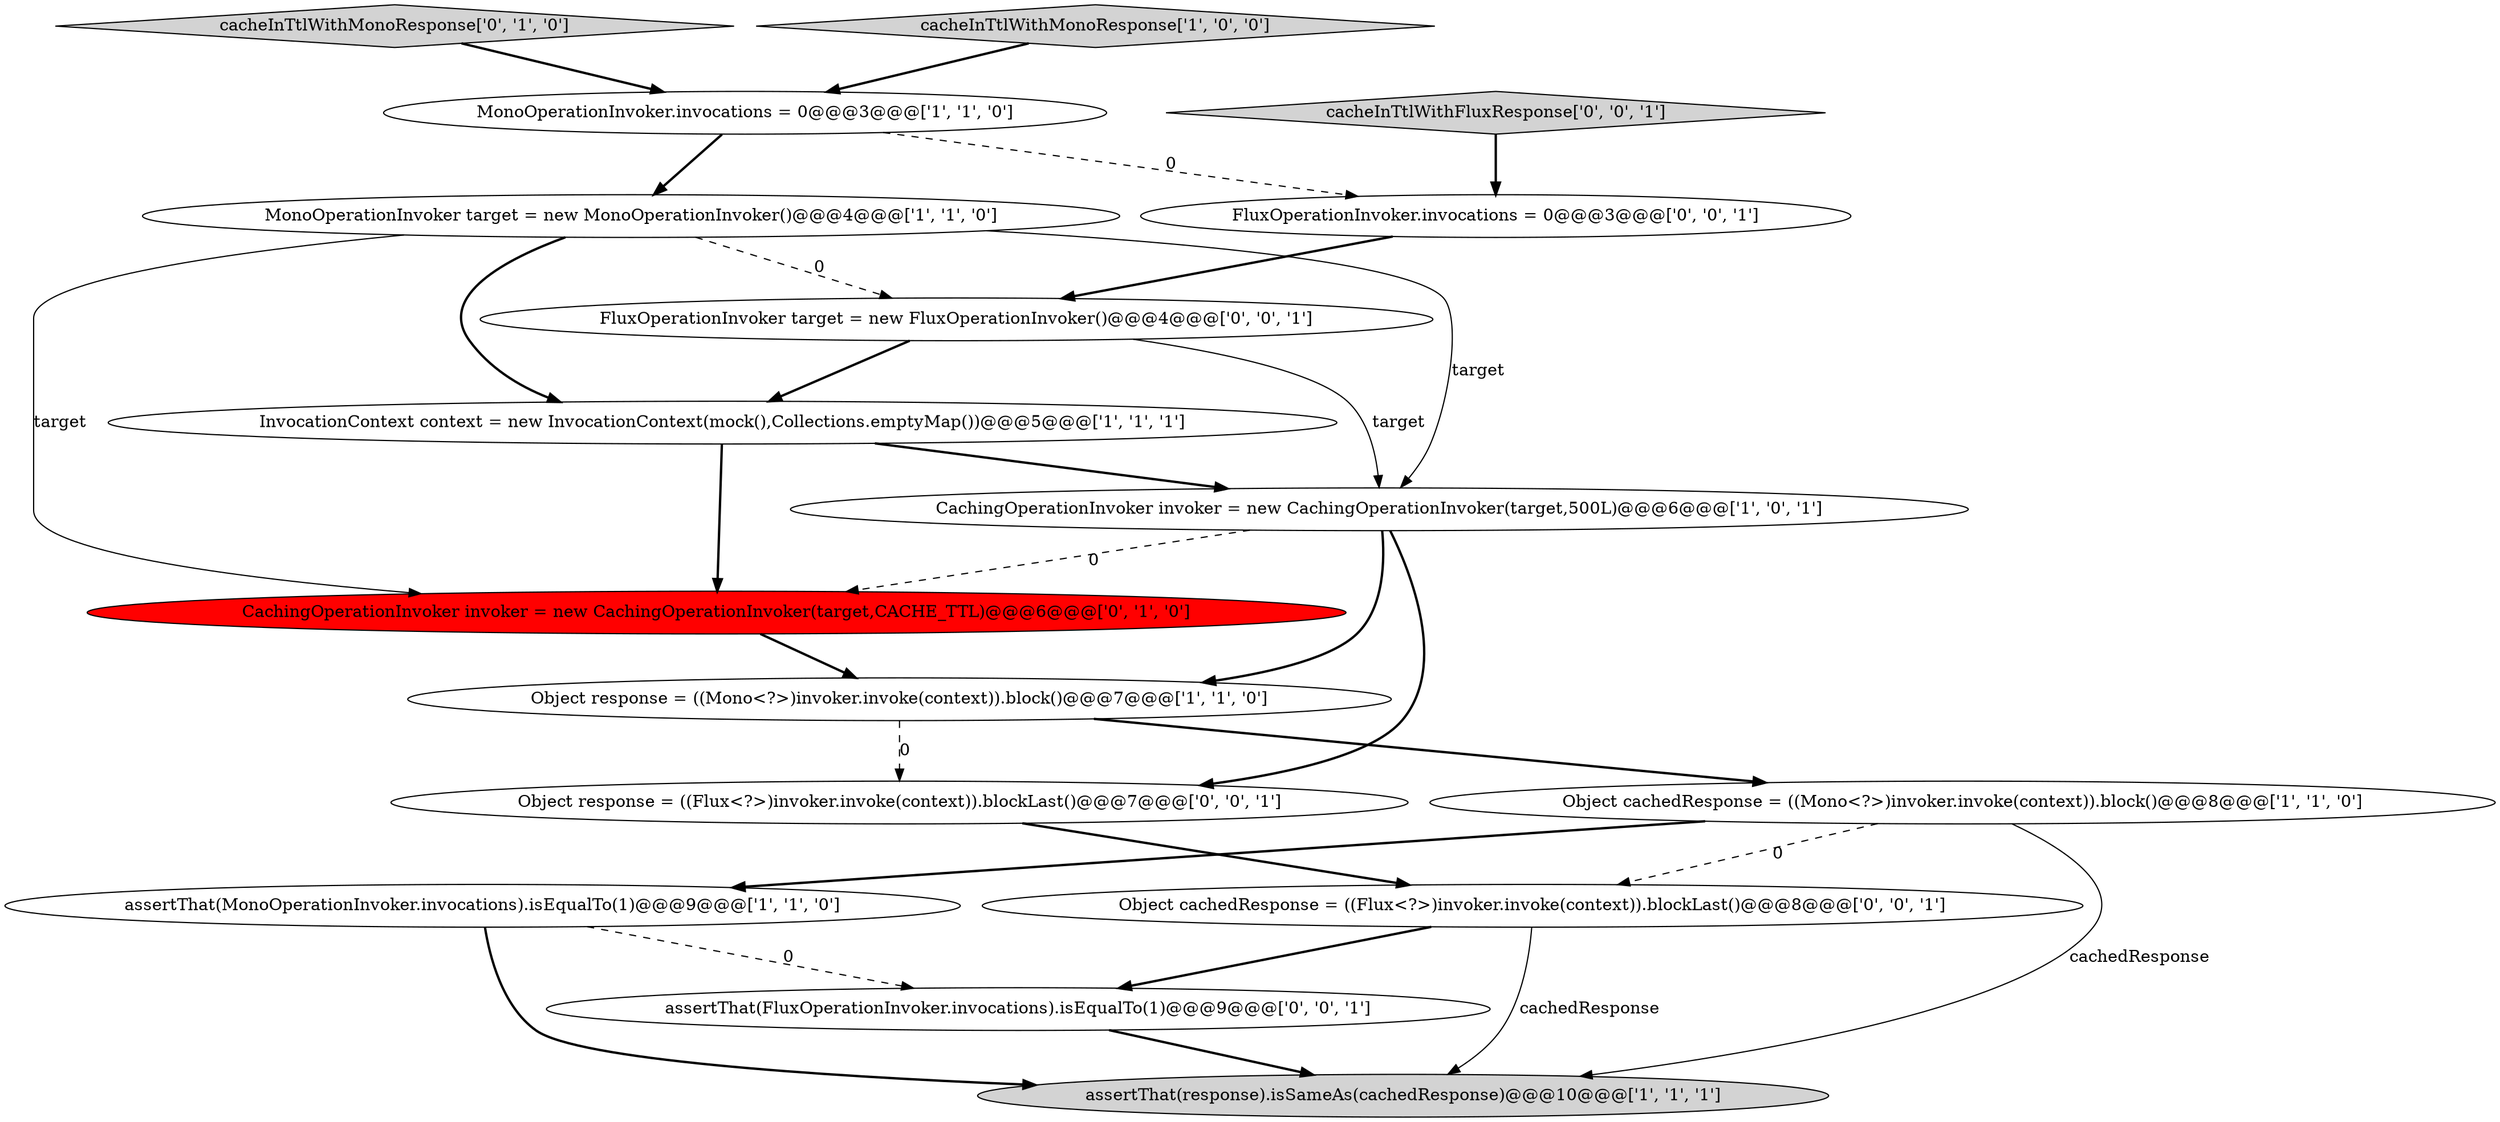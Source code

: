 digraph {
12 [style = filled, label = "Object response = ((Flux<?>)invoker.invoke(context)).blockLast()@@@7@@@['0', '0', '1']", fillcolor = white, shape = ellipse image = "AAA0AAABBB3BBB"];
2 [style = filled, label = "MonoOperationInvoker.invocations = 0@@@3@@@['1', '1', '0']", fillcolor = white, shape = ellipse image = "AAA0AAABBB1BBB"];
0 [style = filled, label = "MonoOperationInvoker target = new MonoOperationInvoker()@@@4@@@['1', '1', '0']", fillcolor = white, shape = ellipse image = "AAA0AAABBB1BBB"];
10 [style = filled, label = "cacheInTtlWithMonoResponse['0', '1', '0']", fillcolor = lightgray, shape = diamond image = "AAA0AAABBB2BBB"];
8 [style = filled, label = "assertThat(MonoOperationInvoker.invocations).isEqualTo(1)@@@9@@@['1', '1', '0']", fillcolor = white, shape = ellipse image = "AAA0AAABBB1BBB"];
13 [style = filled, label = "Object cachedResponse = ((Flux<?>)invoker.invoke(context)).blockLast()@@@8@@@['0', '0', '1']", fillcolor = white, shape = ellipse image = "AAA0AAABBB3BBB"];
15 [style = filled, label = "FluxOperationInvoker.invocations = 0@@@3@@@['0', '0', '1']", fillcolor = white, shape = ellipse image = "AAA0AAABBB3BBB"];
16 [style = filled, label = "FluxOperationInvoker target = new FluxOperationInvoker()@@@4@@@['0', '0', '1']", fillcolor = white, shape = ellipse image = "AAA0AAABBB3BBB"];
14 [style = filled, label = "cacheInTtlWithFluxResponse['0', '0', '1']", fillcolor = lightgray, shape = diamond image = "AAA0AAABBB3BBB"];
9 [style = filled, label = "CachingOperationInvoker invoker = new CachingOperationInvoker(target,CACHE_TTL)@@@6@@@['0', '1', '0']", fillcolor = red, shape = ellipse image = "AAA1AAABBB2BBB"];
4 [style = filled, label = "assertThat(response).isSameAs(cachedResponse)@@@10@@@['1', '1', '1']", fillcolor = lightgray, shape = ellipse image = "AAA0AAABBB1BBB"];
7 [style = filled, label = "cacheInTtlWithMonoResponse['1', '0', '0']", fillcolor = lightgray, shape = diamond image = "AAA0AAABBB1BBB"];
11 [style = filled, label = "assertThat(FluxOperationInvoker.invocations).isEqualTo(1)@@@9@@@['0', '0', '1']", fillcolor = white, shape = ellipse image = "AAA0AAABBB3BBB"];
5 [style = filled, label = "Object cachedResponse = ((Mono<?>)invoker.invoke(context)).block()@@@8@@@['1', '1', '0']", fillcolor = white, shape = ellipse image = "AAA0AAABBB1BBB"];
1 [style = filled, label = "InvocationContext context = new InvocationContext(mock(),Collections.emptyMap())@@@5@@@['1', '1', '1']", fillcolor = white, shape = ellipse image = "AAA0AAABBB1BBB"];
3 [style = filled, label = "CachingOperationInvoker invoker = new CachingOperationInvoker(target,500L)@@@6@@@['1', '0', '1']", fillcolor = white, shape = ellipse image = "AAA0AAABBB1BBB"];
6 [style = filled, label = "Object response = ((Mono<?>)invoker.invoke(context)).block()@@@7@@@['1', '1', '0']", fillcolor = white, shape = ellipse image = "AAA0AAABBB1BBB"];
5->13 [style = dashed, label="0"];
5->8 [style = bold, label=""];
0->9 [style = solid, label="target"];
5->4 [style = solid, label="cachedResponse"];
11->4 [style = bold, label=""];
0->16 [style = dashed, label="0"];
1->3 [style = bold, label=""];
3->6 [style = bold, label=""];
3->12 [style = bold, label=""];
15->16 [style = bold, label=""];
13->11 [style = bold, label=""];
1->9 [style = bold, label=""];
9->6 [style = bold, label=""];
2->15 [style = dashed, label="0"];
6->12 [style = dashed, label="0"];
12->13 [style = bold, label=""];
6->5 [style = bold, label=""];
16->3 [style = solid, label="target"];
2->0 [style = bold, label=""];
13->4 [style = solid, label="cachedResponse"];
16->1 [style = bold, label=""];
3->9 [style = dashed, label="0"];
7->2 [style = bold, label=""];
0->1 [style = bold, label=""];
0->3 [style = solid, label="target"];
10->2 [style = bold, label=""];
14->15 [style = bold, label=""];
8->4 [style = bold, label=""];
8->11 [style = dashed, label="0"];
}
